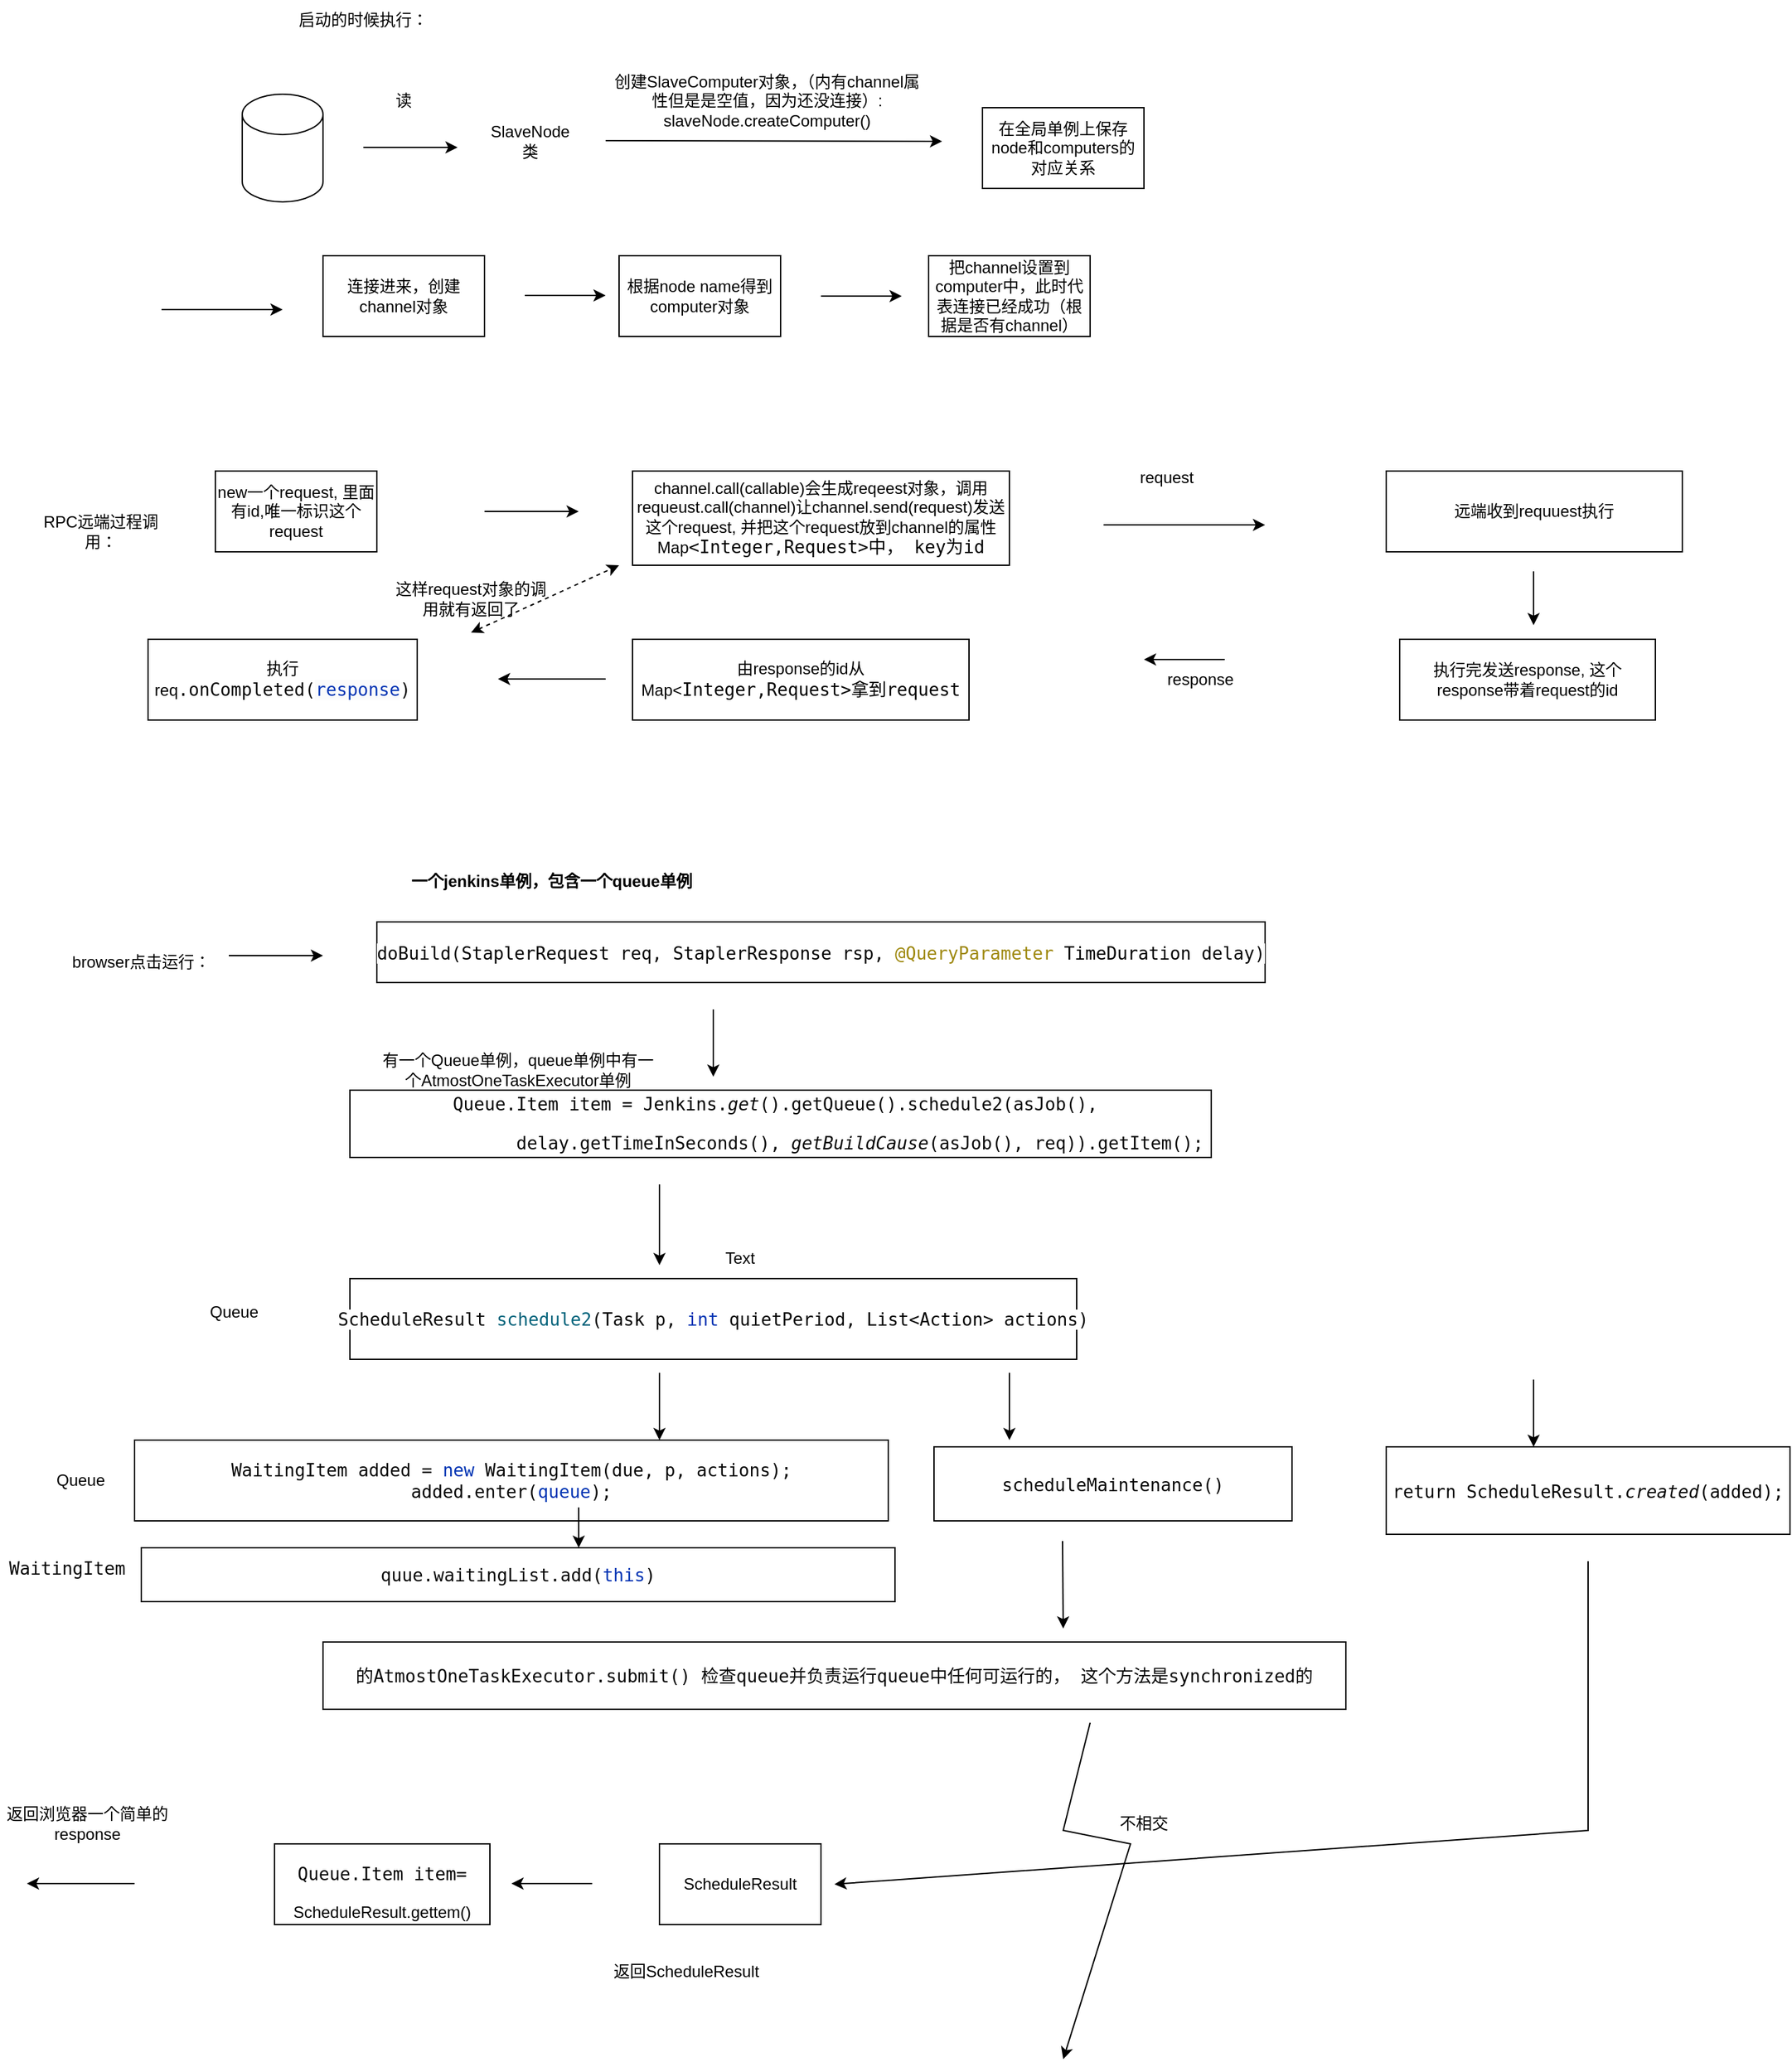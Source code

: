 <mxfile version="22.1.18" type="github">
  <diagram name="第 1 页" id="90UDRl886Aiy-A6zHKXE">
    <mxGraphModel dx="1781" dy="526" grid="1" gridSize="10" guides="1" tooltips="1" connect="1" arrows="1" fold="1" page="1" pageScale="1" pageWidth="827" pageHeight="1169" math="0" shadow="0">
      <root>
        <mxCell id="0" />
        <mxCell id="1" parent="0" />
        <mxCell id="28NPE_NtasM6UTfwgU1X-1" value="" style="shape=cylinder3;whiteSpace=wrap;html=1;boundedLbl=1;backgroundOutline=1;size=15;" parent="1" vertex="1">
          <mxGeometry x="170" y="210" width="60" height="80" as="geometry" />
        </mxCell>
        <mxCell id="28NPE_NtasM6UTfwgU1X-2" value="" style="endArrow=classic;html=1;rounded=0;" parent="1" edge="1">
          <mxGeometry width="50" height="50" relative="1" as="geometry">
            <mxPoint x="260" y="249.5" as="sourcePoint" />
            <mxPoint x="330" y="249.5" as="targetPoint" />
          </mxGeometry>
        </mxCell>
        <mxCell id="28NPE_NtasM6UTfwgU1X-3" value="SlaveNode类" style="text;html=1;strokeColor=none;fillColor=none;align=center;verticalAlign=middle;whiteSpace=wrap;rounded=0;" parent="1" vertex="1">
          <mxGeometry x="354" y="230" width="60" height="30" as="geometry" />
        </mxCell>
        <mxCell id="28NPE_NtasM6UTfwgU1X-4" value="读" style="text;html=1;strokeColor=none;fillColor=none;align=center;verticalAlign=middle;whiteSpace=wrap;rounded=0;" parent="1" vertex="1">
          <mxGeometry x="260" y="200" width="60" height="30" as="geometry" />
        </mxCell>
        <mxCell id="28NPE_NtasM6UTfwgU1X-5" value="" style="endArrow=classic;html=1;rounded=0;" parent="1" edge="1">
          <mxGeometry width="50" height="50" relative="1" as="geometry">
            <mxPoint x="440" y="244.5" as="sourcePoint" />
            <mxPoint x="690" y="245" as="targetPoint" />
          </mxGeometry>
        </mxCell>
        <mxCell id="28NPE_NtasM6UTfwgU1X-6" value="创建SlaveComputer对象，（内有channel属性但是是空值，因为还没连接）: slaveNode.createComputer()" style="text;html=1;strokeColor=none;fillColor=none;align=center;verticalAlign=middle;whiteSpace=wrap;rounded=0;" parent="1" vertex="1">
          <mxGeometry x="440" y="200" width="240" height="30" as="geometry" />
        </mxCell>
        <mxCell id="28NPE_NtasM6UTfwgU1X-7" value="启动的时候执行：" style="text;html=1;strokeColor=none;fillColor=none;align=center;verticalAlign=middle;whiteSpace=wrap;rounded=0;" parent="1" vertex="1">
          <mxGeometry x="200" y="140" width="120" height="30" as="geometry" />
        </mxCell>
        <mxCell id="28NPE_NtasM6UTfwgU1X-9" value="在全局单例上保存node和computers的对应关系" style="rounded=0;whiteSpace=wrap;html=1;" parent="1" vertex="1">
          <mxGeometry x="720" y="220" width="120" height="60" as="geometry" />
        </mxCell>
        <mxCell id="28NPE_NtasM6UTfwgU1X-10" value="" style="endArrow=classic;html=1;rounded=0;" parent="1" edge="1">
          <mxGeometry width="50" height="50" relative="1" as="geometry">
            <mxPoint x="110" y="370" as="sourcePoint" />
            <mxPoint x="200" y="370" as="targetPoint" />
          </mxGeometry>
        </mxCell>
        <mxCell id="28NPE_NtasM6UTfwgU1X-12" value="连接进来，创建channel对象" style="rounded=0;whiteSpace=wrap;html=1;" parent="1" vertex="1">
          <mxGeometry x="230" y="330" width="120" height="60" as="geometry" />
        </mxCell>
        <mxCell id="28NPE_NtasM6UTfwgU1X-13" value="根据node name得到computer对象" style="rounded=0;whiteSpace=wrap;html=1;" parent="1" vertex="1">
          <mxGeometry x="450" y="330" width="120" height="60" as="geometry" />
        </mxCell>
        <mxCell id="28NPE_NtasM6UTfwgU1X-14" value="" style="endArrow=classic;html=1;rounded=0;" parent="1" edge="1">
          <mxGeometry width="50" height="50" relative="1" as="geometry">
            <mxPoint x="380" y="359.5" as="sourcePoint" />
            <mxPoint x="440" y="359.5" as="targetPoint" />
          </mxGeometry>
        </mxCell>
        <mxCell id="28NPE_NtasM6UTfwgU1X-15" value="" style="endArrow=classic;html=1;rounded=0;" parent="1" edge="1">
          <mxGeometry width="50" height="50" relative="1" as="geometry">
            <mxPoint x="600" y="360" as="sourcePoint" />
            <mxPoint x="660" y="360" as="targetPoint" />
          </mxGeometry>
        </mxCell>
        <mxCell id="28NPE_NtasM6UTfwgU1X-16" value="把channel设置到computer中，此时代表连接已经成功（根据是否有channel）" style="rounded=0;whiteSpace=wrap;html=1;" parent="1" vertex="1">
          <mxGeometry x="680" y="330" width="120" height="60" as="geometry" />
        </mxCell>
        <mxCell id="28NPE_NtasM6UTfwgU1X-18" value="" style="endArrow=classic;html=1;rounded=0;" parent="1" edge="1">
          <mxGeometry width="50" height="50" relative="1" as="geometry">
            <mxPoint x="350" y="520" as="sourcePoint" />
            <mxPoint x="420" y="520" as="targetPoint" />
          </mxGeometry>
        </mxCell>
        <mxCell id="28NPE_NtasM6UTfwgU1X-19" value="channel.call(callable)会生成reqeest对象，调用requeust.call(channel)让channel.send(request)发送这个request, 并把这个request放到channel的属性Map&lt;span style=&quot;background-color: rgb(255, 255, 255); color: rgb(8, 8, 8); font-family: &amp;quot;JetBrains Mono&amp;quot;, monospace; font-size: 9.8pt;&quot;&gt;&amp;lt;&lt;/span&gt;&lt;span style=&quot;font-family: &amp;quot;JetBrains Mono&amp;quot;, monospace; font-size: 9.8pt;&quot;&gt;Integer&lt;/span&gt;&lt;span style=&quot;background-color: rgb(255, 255, 255); color: rgb(8, 8, 8); font-family: &amp;quot;JetBrains Mono&amp;quot;, monospace; font-size: 9.8pt;&quot;&gt;,&lt;/span&gt;&lt;span style=&quot;font-family: &amp;quot;JetBrains Mono&amp;quot;, monospace; font-size: 9.8pt;&quot;&gt;Request&amp;gt;中， key为id&lt;/span&gt;" style="rounded=0;whiteSpace=wrap;html=1;" parent="1" vertex="1">
          <mxGeometry x="460" y="490" width="280" height="70" as="geometry" />
        </mxCell>
        <mxCell id="28NPE_NtasM6UTfwgU1X-20" value="new一个request, 里面有id,唯一标识这个request" style="rounded=0;whiteSpace=wrap;html=1;" parent="1" vertex="1">
          <mxGeometry x="150" y="490" width="120" height="60" as="geometry" />
        </mxCell>
        <mxCell id="28NPE_NtasM6UTfwgU1X-22" value="远端收到requuest执行" style="rounded=0;whiteSpace=wrap;html=1;" parent="1" vertex="1">
          <mxGeometry x="1020" y="490" width="220" height="60" as="geometry" />
        </mxCell>
        <mxCell id="28NPE_NtasM6UTfwgU1X-23" value="request" style="text;html=1;strokeColor=none;fillColor=none;align=center;verticalAlign=middle;whiteSpace=wrap;rounded=0;" parent="1" vertex="1">
          <mxGeometry x="827" y="480" width="60" height="30" as="geometry" />
        </mxCell>
        <mxCell id="28NPE_NtasM6UTfwgU1X-24" value="" style="endArrow=classic;html=1;rounded=0;" parent="1" edge="1">
          <mxGeometry width="50" height="50" relative="1" as="geometry">
            <mxPoint x="810" y="530" as="sourcePoint" />
            <mxPoint x="930" y="530" as="targetPoint" />
          </mxGeometry>
        </mxCell>
        <mxCell id="28NPE_NtasM6UTfwgU1X-25" value="" style="endArrow=classic;html=1;rounded=0;" parent="1" edge="1">
          <mxGeometry width="50" height="50" relative="1" as="geometry">
            <mxPoint x="900" y="630" as="sourcePoint" />
            <mxPoint x="840" y="630" as="targetPoint" />
          </mxGeometry>
        </mxCell>
        <mxCell id="28NPE_NtasM6UTfwgU1X-26" value="response" style="text;html=1;strokeColor=none;fillColor=none;align=center;verticalAlign=middle;whiteSpace=wrap;rounded=0;" parent="1" vertex="1">
          <mxGeometry x="827" y="630" width="110" height="30" as="geometry" />
        </mxCell>
        <mxCell id="28NPE_NtasM6UTfwgU1X-27" value="执行完发送response, 这个response带着request的id" style="rounded=0;whiteSpace=wrap;html=1;" parent="1" vertex="1">
          <mxGeometry x="1030" y="615" width="190" height="60" as="geometry" />
        </mxCell>
        <mxCell id="28NPE_NtasM6UTfwgU1X-28" value="" style="endArrow=classic;html=1;rounded=0;" parent="1" edge="1">
          <mxGeometry width="50" height="50" relative="1" as="geometry">
            <mxPoint x="1129.5" y="564.5" as="sourcePoint" />
            <mxPoint x="1129.5" y="604.5" as="targetPoint" />
          </mxGeometry>
        </mxCell>
        <mxCell id="28NPE_NtasM6UTfwgU1X-29" value="由response的id从Map&amp;lt;&lt;span style=&quot;border-color: var(--border-color); font-family: &amp;quot;JetBrains Mono&amp;quot;, monospace; font-size: 9.8pt;&quot;&gt;Integer&lt;/span&gt;&lt;span style=&quot;border-color: var(--border-color); background-color: rgb(255, 255, 255); color: rgb(8, 8, 8); font-family: &amp;quot;JetBrains Mono&amp;quot;, monospace; font-size: 9.8pt;&quot;&gt;,&lt;/span&gt;&lt;span style=&quot;border-color: var(--border-color); font-family: &amp;quot;JetBrains Mono&amp;quot;, monospace; font-size: 9.8pt;&quot;&gt;Request&amp;gt;拿到request&lt;/span&gt;" style="rounded=0;whiteSpace=wrap;html=1;" parent="1" vertex="1">
          <mxGeometry x="460" y="615" width="250" height="60" as="geometry" />
        </mxCell>
        <mxCell id="28NPE_NtasM6UTfwgU1X-30" value="" style="endArrow=classic;html=1;rounded=0;" parent="1" edge="1">
          <mxGeometry width="50" height="50" relative="1" as="geometry">
            <mxPoint x="440" y="644.5" as="sourcePoint" />
            <mxPoint x="360" y="644.5" as="targetPoint" />
          </mxGeometry>
        </mxCell>
        <mxCell id="28NPE_NtasM6UTfwgU1X-31" value="执行req&lt;span style=&quot;background-color: rgb(255, 255, 255); color: rgb(8, 8, 8); font-family: &amp;quot;JetBrains Mono&amp;quot;, monospace; font-size: 9.8pt;&quot;&gt;.onCompleted(&lt;/span&gt;&lt;span style=&quot;font-family: &amp;quot;JetBrains Mono&amp;quot;, monospace; font-size: 9.8pt; background-color: rgb(251, 251, 251);&quot;&gt;&lt;font color=&quot;#0033b3&quot;&gt;response&lt;/font&gt;&lt;/span&gt;&lt;span style=&quot;background-color: rgb(255, 255, 255); color: rgb(8, 8, 8); font-family: &amp;quot;JetBrains Mono&amp;quot;, monospace; font-size: 9.8pt;&quot;&gt;)&lt;/span&gt;" style="rounded=0;whiteSpace=wrap;html=1;" parent="1" vertex="1">
          <mxGeometry x="100" y="615" width="200" height="60" as="geometry" />
        </mxCell>
        <mxCell id="28NPE_NtasM6UTfwgU1X-32" value="" style="endArrow=classic;startArrow=classic;html=1;rounded=0;dashed=1;" parent="1" edge="1">
          <mxGeometry width="50" height="50" relative="1" as="geometry">
            <mxPoint x="340" y="610" as="sourcePoint" />
            <mxPoint x="450" y="560" as="targetPoint" />
          </mxGeometry>
        </mxCell>
        <mxCell id="28NPE_NtasM6UTfwgU1X-34" value="这样request对象的调用就有返回了" style="text;html=1;strokeColor=none;fillColor=none;align=center;verticalAlign=middle;whiteSpace=wrap;rounded=0;" parent="1" vertex="1">
          <mxGeometry x="280" y="570" width="120" height="30" as="geometry" />
        </mxCell>
        <mxCell id="b8TVua-An-_wyIuso2jL-1" value="RPC远端过程调用：" style="text;html=1;strokeColor=none;fillColor=none;align=center;verticalAlign=middle;whiteSpace=wrap;rounded=0;" vertex="1" parent="1">
          <mxGeometry x="10" y="520" width="110" height="30" as="geometry" />
        </mxCell>
        <mxCell id="b8TVua-An-_wyIuso2jL-2" value="browser点击运行：" style="text;html=1;strokeColor=none;fillColor=none;align=center;verticalAlign=middle;whiteSpace=wrap;rounded=0;" vertex="1" parent="1">
          <mxGeometry x="40" y="840" width="110" height="30" as="geometry" />
        </mxCell>
        <mxCell id="b8TVua-An-_wyIuso2jL-3" value="" style="endArrow=classic;html=1;rounded=0;" edge="1" parent="1">
          <mxGeometry width="50" height="50" relative="1" as="geometry">
            <mxPoint x="160" y="850" as="sourcePoint" />
            <mxPoint x="230" y="850" as="targetPoint" />
          </mxGeometry>
        </mxCell>
        <mxCell id="b8TVua-An-_wyIuso2jL-4" value="&lt;pre style=&quot;background-color:#ffffff;color:#080808;font-family:&#39;JetBrains Mono&#39;,monospace;font-size:9.8pt;&quot;&gt;doBuild(&lt;span style=&quot;color:#000000;&quot;&gt;StaplerRequest &lt;/span&gt;req, &lt;span style=&quot;color:#000000;&quot;&gt;StaplerResponse &lt;/span&gt;rsp, &lt;span style=&quot;color:#9e880d;&quot;&gt;@QueryParameter &lt;/span&gt;&lt;span style=&quot;color:#000000;&quot;&gt;TimeDuration &lt;/span&gt;delay)&lt;/pre&gt;" style="rounded=0;whiteSpace=wrap;html=1;" vertex="1" parent="1">
          <mxGeometry x="270" y="825" width="660" height="45" as="geometry" />
        </mxCell>
        <mxCell id="b8TVua-An-_wyIuso2jL-5" value="" style="endArrow=classic;html=1;rounded=0;" edge="1" parent="1">
          <mxGeometry width="50" height="50" relative="1" as="geometry">
            <mxPoint x="520" y="890" as="sourcePoint" />
            <mxPoint x="520" y="940" as="targetPoint" />
          </mxGeometry>
        </mxCell>
        <mxCell id="b8TVua-An-_wyIuso2jL-6" value="&lt;pre style=&quot;background-color:#ffffff;color:#080808;font-family:&#39;JetBrains Mono&#39;,monospace;font-size:9.8pt;&quot;&gt;Queue.&lt;span style=&quot;color:#000000;&quot;&gt;Item item &lt;/span&gt;= &lt;span style=&quot;color:#000000;&quot;&gt;Jenkins&lt;/span&gt;.&lt;span style=&quot;font-style:italic;&quot;&gt;get&lt;/span&gt;().getQueue().schedule2(asJob(), &lt;/pre&gt;&lt;pre style=&quot;background-color:#ffffff;color:#080808;font-family:&#39;JetBrains Mono&#39;,monospace;font-size:9.8pt;&quot;&gt;               delay.getTimeInSeconds(), &lt;span style=&quot;font-style:italic;&quot;&gt;getBuildCause&lt;/span&gt;(asJob(), req)).getItem();&lt;/pre&gt;" style="rounded=0;whiteSpace=wrap;html=1;" vertex="1" parent="1">
          <mxGeometry x="250" y="950" width="640" height="50" as="geometry" />
        </mxCell>
        <mxCell id="b8TVua-An-_wyIuso2jL-7" value="有一个Queue单例，queue单例中有一个AtmostOneTaskExecutor单例" style="text;html=1;strokeColor=none;fillColor=none;align=center;verticalAlign=middle;whiteSpace=wrap;rounded=0;" vertex="1" parent="1">
          <mxGeometry x="270" y="920" width="210" height="30" as="geometry" />
        </mxCell>
        <mxCell id="b8TVua-An-_wyIuso2jL-8" value="&lt;b&gt;一个jenkins单例，包含一个queue单例&lt;/b&gt;" style="text;html=1;strokeColor=none;fillColor=none;align=center;verticalAlign=middle;whiteSpace=wrap;rounded=0;" vertex="1" parent="1">
          <mxGeometry x="260" y="780" width="280" height="30" as="geometry" />
        </mxCell>
        <mxCell id="b8TVua-An-_wyIuso2jL-9" value="" style="endArrow=classic;html=1;rounded=0;" edge="1" parent="1">
          <mxGeometry width="50" height="50" relative="1" as="geometry">
            <mxPoint x="480" y="1020" as="sourcePoint" />
            <mxPoint x="480" y="1080" as="targetPoint" />
          </mxGeometry>
        </mxCell>
        <mxCell id="b8TVua-An-_wyIuso2jL-10" value="&lt;pre style=&quot;background-color:#ffffff;color:#080808;font-family:&#39;JetBrains Mono&#39;,monospace;font-size:9.8pt;&quot;&gt;的AtmostOneTaskExecutor.submit() 检查queue并负责运行queue中任何可运行的， 这个方法是synchronized的&lt;br&gt;&lt;/pre&gt;" style="rounded=0;whiteSpace=wrap;html=1;" vertex="1" parent="1">
          <mxGeometry x="230" y="1360" width="760" height="50" as="geometry" />
        </mxCell>
        <mxCell id="b8TVua-An-_wyIuso2jL-11" value="Text" style="text;html=1;strokeColor=none;fillColor=none;align=center;verticalAlign=middle;whiteSpace=wrap;rounded=0;" vertex="1" parent="1">
          <mxGeometry x="510" y="1060" width="60" height="30" as="geometry" />
        </mxCell>
        <mxCell id="b8TVua-An-_wyIuso2jL-12" value="" style="endArrow=classic;html=1;rounded=0;" edge="1" parent="1">
          <mxGeometry width="50" height="50" relative="1" as="geometry">
            <mxPoint x="90" y="1539.5" as="sourcePoint" />
            <mxPoint x="10" y="1539.5" as="targetPoint" />
          </mxGeometry>
        </mxCell>
        <mxCell id="b8TVua-An-_wyIuso2jL-13" value="返回ScheduleResult" style="text;html=1;strokeColor=none;fillColor=none;align=center;verticalAlign=middle;whiteSpace=wrap;rounded=0;" vertex="1" parent="1">
          <mxGeometry x="420" y="1590" width="160" height="30" as="geometry" />
        </mxCell>
        <mxCell id="b8TVua-An-_wyIuso2jL-16" value="&lt;pre style=&quot;background-color:#ffffff;color:#080808;font-family:&#39;JetBrains Mono&#39;,monospace;font-size:9.8pt;&quot;&gt;ScheduleResult &lt;span style=&quot;color:#00627a;&quot;&gt;schedule2&lt;/span&gt;(&lt;span style=&quot;color:#000000;&quot;&gt;Task &lt;/span&gt;p, &lt;span style=&quot;color:#0033b3;&quot;&gt;int &lt;/span&gt;quietPeriod, &lt;span style=&quot;color:#000000;&quot;&gt;List&lt;/span&gt;&amp;lt;&lt;span style=&quot;color:#000000;&quot;&gt;Action&lt;/span&gt;&amp;gt; actions)&lt;/pre&gt;" style="rounded=0;whiteSpace=wrap;html=1;" vertex="1" parent="1">
          <mxGeometry x="250" y="1090" width="540" height="60" as="geometry" />
        </mxCell>
        <mxCell id="b8TVua-An-_wyIuso2jL-17" value="" style="endArrow=classic;html=1;rounded=0;" edge="1" parent="1">
          <mxGeometry width="50" height="50" relative="1" as="geometry">
            <mxPoint x="480" y="1160" as="sourcePoint" />
            <mxPoint x="480" y="1210" as="targetPoint" />
          </mxGeometry>
        </mxCell>
        <mxCell id="b8TVua-An-_wyIuso2jL-18" value="ScheduleResult" style="rounded=0;whiteSpace=wrap;html=1;" vertex="1" parent="1">
          <mxGeometry x="480" y="1510" width="120" height="60" as="geometry" />
        </mxCell>
        <mxCell id="b8TVua-An-_wyIuso2jL-19" value="&lt;pre style=&quot;background-color:#ffffff;color:#080808;font-family:&#39;JetBrains Mono&#39;,monospace;font-size:9.8pt;&quot;&gt;Queue.&lt;span style=&quot;color:#000000;&quot;&gt;Item item=&lt;/span&gt;&lt;/pre&gt;ScheduleResult.gettem()" style="rounded=0;whiteSpace=wrap;html=1;" vertex="1" parent="1">
          <mxGeometry x="194" y="1510" width="160" height="60" as="geometry" />
        </mxCell>
        <mxCell id="b8TVua-An-_wyIuso2jL-20" value="" style="endArrow=classic;html=1;rounded=0;" edge="1" parent="1">
          <mxGeometry width="50" height="50" relative="1" as="geometry">
            <mxPoint x="430" y="1539.5" as="sourcePoint" />
            <mxPoint x="370" y="1539.5" as="targetPoint" />
          </mxGeometry>
        </mxCell>
        <mxCell id="b8TVua-An-_wyIuso2jL-21" value="返回浏览器一个简单的response" style="text;html=1;strokeColor=none;fillColor=none;align=center;verticalAlign=middle;whiteSpace=wrap;rounded=0;" vertex="1" parent="1">
          <mxGeometry x="-10" y="1480" width="130" height="30" as="geometry" />
        </mxCell>
        <mxCell id="b8TVua-An-_wyIuso2jL-22" value="&lt;pre style=&quot;background-color:#ffffff;color:#080808;font-family:&#39;JetBrains Mono&#39;,monospace;font-size:9.8pt;&quot;&gt;WaitingItem added = &lt;span style=&quot;color:#0033b3;&quot;&gt;new &lt;/span&gt;WaitingItem(&lt;span style=&quot;color:#000000;&quot;&gt;due&lt;/span&gt;, p, actions);&lt;br&gt;&lt;span style=&quot;color:#000000;&quot;&gt;added&lt;/span&gt;.enter(&lt;span style=&quot;color:#0033b3;&quot;&gt;queue&lt;/span&gt;);&lt;/pre&gt;" style="rounded=0;whiteSpace=wrap;html=1;" vertex="1" parent="1">
          <mxGeometry x="90" y="1210" width="560" height="60" as="geometry" />
        </mxCell>
        <mxCell id="b8TVua-An-_wyIuso2jL-23" value="Queue" style="text;html=1;strokeColor=none;fillColor=none;align=center;verticalAlign=middle;whiteSpace=wrap;rounded=0;" vertex="1" parent="1">
          <mxGeometry x="134" y="1100" width="60" height="30" as="geometry" />
        </mxCell>
        <mxCell id="b8TVua-An-_wyIuso2jL-24" value="Queue" style="text;html=1;strokeColor=none;fillColor=none;align=center;verticalAlign=middle;whiteSpace=wrap;rounded=0;" vertex="1" parent="1">
          <mxGeometry x="20" y="1225" width="60" height="30" as="geometry" />
        </mxCell>
        <mxCell id="b8TVua-An-_wyIuso2jL-26" value="&lt;pre style=&quot;background-color:#ffffff;color:#080808;font-family:&#39;JetBrains Mono&#39;,monospace;font-size:9.8pt;&quot;&gt;quue.waitingList.add(&lt;span style=&quot;color:#0033b3;&quot;&gt;this&lt;/span&gt;)&lt;/pre&gt;" style="rounded=0;whiteSpace=wrap;html=1;" vertex="1" parent="1">
          <mxGeometry x="95" y="1290" width="560" height="40" as="geometry" />
        </mxCell>
        <mxCell id="b8TVua-An-_wyIuso2jL-27" value="&lt;pre style=&quot;border-color: var(--border-color); background-color: rgb(255, 255, 255); color: rgb(8, 8, 8); font-family: &amp;quot;JetBrains Mono&amp;quot;, monospace; font-size: 9.8pt;&quot;&gt;WaitingItem&lt;/pre&gt;" style="text;html=1;strokeColor=none;fillColor=none;align=center;verticalAlign=middle;whiteSpace=wrap;rounded=0;" vertex="1" parent="1">
          <mxGeometry x="10" y="1290" width="60" height="30" as="geometry" />
        </mxCell>
        <mxCell id="b8TVua-An-_wyIuso2jL-28" value="&lt;pre style=&quot;background-color:#ffffff;color:#080808;font-family:&#39;JetBrains Mono&#39;,monospace;font-size:9.8pt;&quot;&gt;scheduleMaintenance()&lt;/pre&gt;" style="rounded=0;whiteSpace=wrap;html=1;" vertex="1" parent="1">
          <mxGeometry x="684" y="1215" width="266" height="55" as="geometry" />
        </mxCell>
        <mxCell id="b8TVua-An-_wyIuso2jL-29" value="" style="endArrow=classic;html=1;rounded=0;" edge="1" parent="1">
          <mxGeometry width="50" height="50" relative="1" as="geometry">
            <mxPoint x="740" y="1160" as="sourcePoint" />
            <mxPoint x="740" y="1210" as="targetPoint" />
          </mxGeometry>
        </mxCell>
        <mxCell id="b8TVua-An-_wyIuso2jL-30" value="" style="endArrow=classic;html=1;rounded=0;" edge="1" parent="1">
          <mxGeometry width="50" height="50" relative="1" as="geometry">
            <mxPoint x="779.5" y="1285" as="sourcePoint" />
            <mxPoint x="780" y="1350" as="targetPoint" />
          </mxGeometry>
        </mxCell>
        <mxCell id="b8TVua-An-_wyIuso2jL-31" value="" style="endArrow=classic;html=1;rounded=0;" edge="1" parent="1">
          <mxGeometry width="50" height="50" relative="1" as="geometry">
            <mxPoint x="420" y="1260" as="sourcePoint" />
            <mxPoint x="420" y="1290" as="targetPoint" />
          </mxGeometry>
        </mxCell>
        <mxCell id="b8TVua-An-_wyIuso2jL-32" value="&lt;pre style=&quot;background-color:#ffffff;color:#080808;font-family:&#39;JetBrains Mono&#39;,monospace;font-size:9.8pt;&quot;&gt;return &lt;span style=&quot;color:#000000;&quot;&gt;ScheduleResult&lt;/span&gt;.&lt;span style=&quot;font-style:italic;&quot;&gt;created&lt;/span&gt;(&lt;span style=&quot;color:#000000;&quot;&gt;added&lt;/span&gt;);&lt;/pre&gt;" style="rounded=0;whiteSpace=wrap;html=1;" vertex="1" parent="1">
          <mxGeometry x="1020" y="1215" width="300" height="65" as="geometry" />
        </mxCell>
        <mxCell id="b8TVua-An-_wyIuso2jL-33" value="" style="endArrow=classic;html=1;rounded=0;" edge="1" parent="1">
          <mxGeometry width="50" height="50" relative="1" as="geometry">
            <mxPoint x="1129.5" y="1165" as="sourcePoint" />
            <mxPoint x="1129.5" y="1215" as="targetPoint" />
          </mxGeometry>
        </mxCell>
        <mxCell id="b8TVua-An-_wyIuso2jL-34" value="" style="endArrow=classic;html=1;rounded=0;" edge="1" parent="1">
          <mxGeometry width="50" height="50" relative="1" as="geometry">
            <mxPoint x="1170" y="1300" as="sourcePoint" />
            <mxPoint x="610" y="1540" as="targetPoint" />
            <Array as="points">
              <mxPoint x="1170" y="1500" />
            </Array>
          </mxGeometry>
        </mxCell>
        <mxCell id="b8TVua-An-_wyIuso2jL-35" value="" style="endArrow=classic;html=1;rounded=0;" edge="1" parent="1">
          <mxGeometry width="50" height="50" relative="1" as="geometry">
            <mxPoint x="800" y="1420" as="sourcePoint" />
            <mxPoint x="780" y="1670" as="targetPoint" />
            <Array as="points">
              <mxPoint x="780" y="1500" />
              <mxPoint x="830" y="1510" />
            </Array>
          </mxGeometry>
        </mxCell>
        <mxCell id="b8TVua-An-_wyIuso2jL-38" value="不相交" style="text;html=1;strokeColor=none;fillColor=none;align=center;verticalAlign=middle;whiteSpace=wrap;rounded=0;" vertex="1" parent="1">
          <mxGeometry x="810" y="1480" width="60" height="30" as="geometry" />
        </mxCell>
      </root>
    </mxGraphModel>
  </diagram>
</mxfile>
